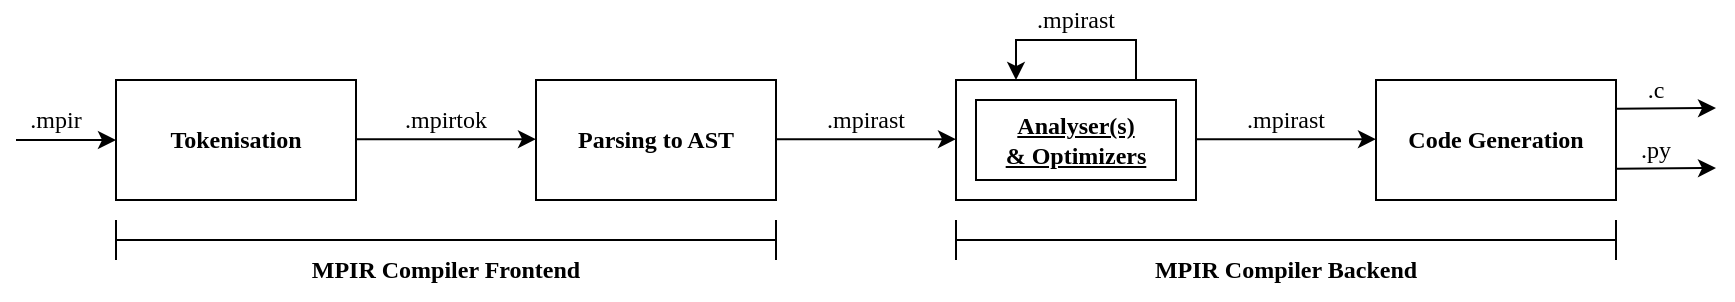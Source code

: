 <mxfile version="20.3.0" type="device"><diagram id="zczM6whD47XDtaLgGXdo" name="Page-1"><mxGraphModel dx="1968" dy="625" grid="1" gridSize="10" guides="1" tooltips="1" connect="1" arrows="1" fold="1" page="1" pageScale="1" pageWidth="827" pageHeight="1169" math="0" shadow="0"><root><mxCell id="0"/><mxCell id="1" parent="0"/><mxCell id="Gf_lIqjBqg95zcrKkyH8-19" value="" style="rounded=0;whiteSpace=wrap;html=1;fontFamily=CMU Serif;fontStyle=1" vertex="1" parent="1"><mxGeometry x="470" y="370" width="120" height="60" as="geometry"/></mxCell><mxCell id="Gf_lIqjBqg95zcrKkyH8-1" value="Tokenisation" style="rounded=0;whiteSpace=wrap;html=1;fontFamily=CMU Serif;fontStyle=1" vertex="1" parent="1"><mxGeometry x="50" y="370" width="120" height="60" as="geometry"/></mxCell><mxCell id="Gf_lIqjBqg95zcrKkyH8-2" value="Parsing to AST" style="rounded=0;whiteSpace=wrap;html=1;fontFamily=CMU Serif;fontStyle=1" vertex="1" parent="1"><mxGeometry x="260" y="370" width="120" height="60" as="geometry"/></mxCell><mxCell id="Gf_lIqjBqg95zcrKkyH8-3" value="" style="endArrow=classic;html=1;rounded=0;fontFamily=CMU Serif;" edge="1" parent="1"><mxGeometry width="50" height="50" relative="1" as="geometry"><mxPoint y="400" as="sourcePoint"/><mxPoint x="50" y="400" as="targetPoint"/></mxGeometry></mxCell><mxCell id="Gf_lIqjBqg95zcrKkyH8-4" value=".mpir" style="text;html=1;strokeColor=none;fillColor=none;align=center;verticalAlign=middle;whiteSpace=wrap;rounded=0;fontFamily=CMU Serif;" vertex="1" parent="1"><mxGeometry y="380" width="40" height="20" as="geometry"/></mxCell><mxCell id="Gf_lIqjBqg95zcrKkyH8-5" value="" style="endArrow=classic;html=1;rounded=0;fontFamily=CMU Serif;" edge="1" parent="1"><mxGeometry width="50" height="50" relative="1" as="geometry"><mxPoint x="170" y="399.58" as="sourcePoint"/><mxPoint x="260" y="399.58" as="targetPoint"/></mxGeometry></mxCell><mxCell id="Gf_lIqjBqg95zcrKkyH8-6" value=".mpirtok" style="text;html=1;strokeColor=none;fillColor=none;align=center;verticalAlign=middle;whiteSpace=wrap;rounded=0;fontFamily=CMU Serif;" vertex="1" parent="1"><mxGeometry x="170" y="380" width="90" height="20" as="geometry"/></mxCell><mxCell id="Gf_lIqjBqg95zcrKkyH8-7" value="Analyser(s)&lt;br&gt;&amp;amp; Optimizers" style="rounded=0;whiteSpace=wrap;html=1;fontFamily=CMU Serif;fontStyle=5" vertex="1" parent="1"><mxGeometry x="480" y="380" width="100" height="40" as="geometry"/></mxCell><mxCell id="Gf_lIqjBqg95zcrKkyH8-8" value="" style="endArrow=classic;html=1;rounded=0;fontFamily=CMU Serif;" edge="1" parent="1"><mxGeometry width="50" height="50" relative="1" as="geometry"><mxPoint x="380" y="399.58" as="sourcePoint"/><mxPoint x="470" y="399.58" as="targetPoint"/></mxGeometry></mxCell><mxCell id="Gf_lIqjBqg95zcrKkyH8-9" value=".mpirast" style="text;html=1;strokeColor=none;fillColor=none;align=center;verticalAlign=middle;whiteSpace=wrap;rounded=0;fontFamily=CMU Serif;" vertex="1" parent="1"><mxGeometry x="380" y="380" width="90" height="20" as="geometry"/></mxCell><mxCell id="Gf_lIqjBqg95zcrKkyH8-11" value="Code Generation" style="rounded=0;whiteSpace=wrap;html=1;fontFamily=CMU Serif;fontStyle=1" vertex="1" parent="1"><mxGeometry x="680" y="370" width="120" height="60" as="geometry"/></mxCell><mxCell id="Gf_lIqjBqg95zcrKkyH8-12" value="" style="endArrow=classic;html=1;rounded=0;fontFamily=CMU Serif;" edge="1" parent="1"><mxGeometry width="50" height="50" relative="1" as="geometry"><mxPoint x="590" y="399.58" as="sourcePoint"/><mxPoint x="680" y="399.58" as="targetPoint"/></mxGeometry></mxCell><mxCell id="Gf_lIqjBqg95zcrKkyH8-13" value=".mpirast" style="text;html=1;strokeColor=none;fillColor=none;align=center;verticalAlign=middle;whiteSpace=wrap;rounded=0;fontFamily=CMU Serif;fontStyle=0" vertex="1" parent="1"><mxGeometry x="590" y="380" width="90" height="20" as="geometry"/></mxCell><mxCell id="Gf_lIqjBqg95zcrKkyH8-14" value="" style="endArrow=classic;html=1;rounded=0;fontFamily=CMU Serif;" edge="1" parent="1"><mxGeometry width="50" height="50" relative="1" as="geometry"><mxPoint x="800" y="384.41" as="sourcePoint"/><mxPoint x="850" y="384" as="targetPoint"/></mxGeometry></mxCell><mxCell id="Gf_lIqjBqg95zcrKkyH8-15" value=".c" style="text;html=1;strokeColor=none;fillColor=none;align=center;verticalAlign=middle;whiteSpace=wrap;rounded=0;fontFamily=CMU Serif;" vertex="1" parent="1"><mxGeometry x="800" y="364.83" width="40" height="20" as="geometry"/></mxCell><mxCell id="Gf_lIqjBqg95zcrKkyH8-16" value="" style="endArrow=classic;html=1;rounded=0;fontFamily=CMU Serif;" edge="1" parent="1"><mxGeometry width="50" height="50" relative="1" as="geometry"><mxPoint x="800" y="414.41" as="sourcePoint"/><mxPoint x="850" y="414" as="targetPoint"/></mxGeometry></mxCell><mxCell id="Gf_lIqjBqg95zcrKkyH8-17" value=".py" style="text;html=1;strokeColor=none;fillColor=none;align=center;verticalAlign=middle;whiteSpace=wrap;rounded=0;fontFamily=CMU Serif;" vertex="1" parent="1"><mxGeometry x="800" y="394.83" width="40" height="20" as="geometry"/></mxCell><mxCell id="Gf_lIqjBqg95zcrKkyH8-26" value="" style="shape=crossbar;whiteSpace=wrap;html=1;rounded=1;fontFamily=CMU Serif;" vertex="1" parent="1"><mxGeometry x="50" y="440" width="330" height="20" as="geometry"/></mxCell><mxCell id="Gf_lIqjBqg95zcrKkyH8-28" value="" style="shape=crossbar;whiteSpace=wrap;html=1;rounded=1;fontFamily=CMU Serif;" vertex="1" parent="1"><mxGeometry x="470" y="440" width="330" height="20" as="geometry"/></mxCell><mxCell id="Gf_lIqjBqg95zcrKkyH8-30" value="MPIR Compiler Frontend" style="text;html=1;strokeColor=none;fillColor=none;align=center;verticalAlign=middle;whiteSpace=wrap;rounded=0;fontFamily=CMU Serif;fontStyle=1" vertex="1" parent="1"><mxGeometry x="50" y="450" width="330" height="30" as="geometry"/></mxCell><mxCell id="Gf_lIqjBqg95zcrKkyH8-31" value="MPIR Compiler Backend" style="text;html=1;strokeColor=none;fillColor=none;align=center;verticalAlign=middle;whiteSpace=wrap;rounded=0;fontFamily=CMU Serif;fontStyle=1" vertex="1" parent="1"><mxGeometry x="470" y="450" width="330" height="30" as="geometry"/></mxCell><mxCell id="Gf_lIqjBqg95zcrKkyH8-36" style="edgeStyle=orthogonalEdgeStyle;rounded=0;orthogonalLoop=1;jettySize=auto;html=1;entryX=0.25;entryY=0;entryDx=0;entryDy=0;fontFamily=CMU Serif;exitX=0.75;exitY=0;exitDx=0;exitDy=0;" edge="1" parent="1" source="Gf_lIqjBqg95zcrKkyH8-19" target="Gf_lIqjBqg95zcrKkyH8-19"><mxGeometry relative="1" as="geometry"><Array as="points"><mxPoint x="560" y="350"/><mxPoint x="500" y="350"/></Array></mxGeometry></mxCell><mxCell id="Gf_lIqjBqg95zcrKkyH8-37" value=".mpirast" style="text;html=1;strokeColor=none;fillColor=none;align=center;verticalAlign=middle;whiteSpace=wrap;rounded=0;fontFamily=CMU Serif;fontStyle=0" vertex="1" parent="1"><mxGeometry x="500" y="330" width="60" height="20" as="geometry"/></mxCell></root></mxGraphModel></diagram></mxfile>